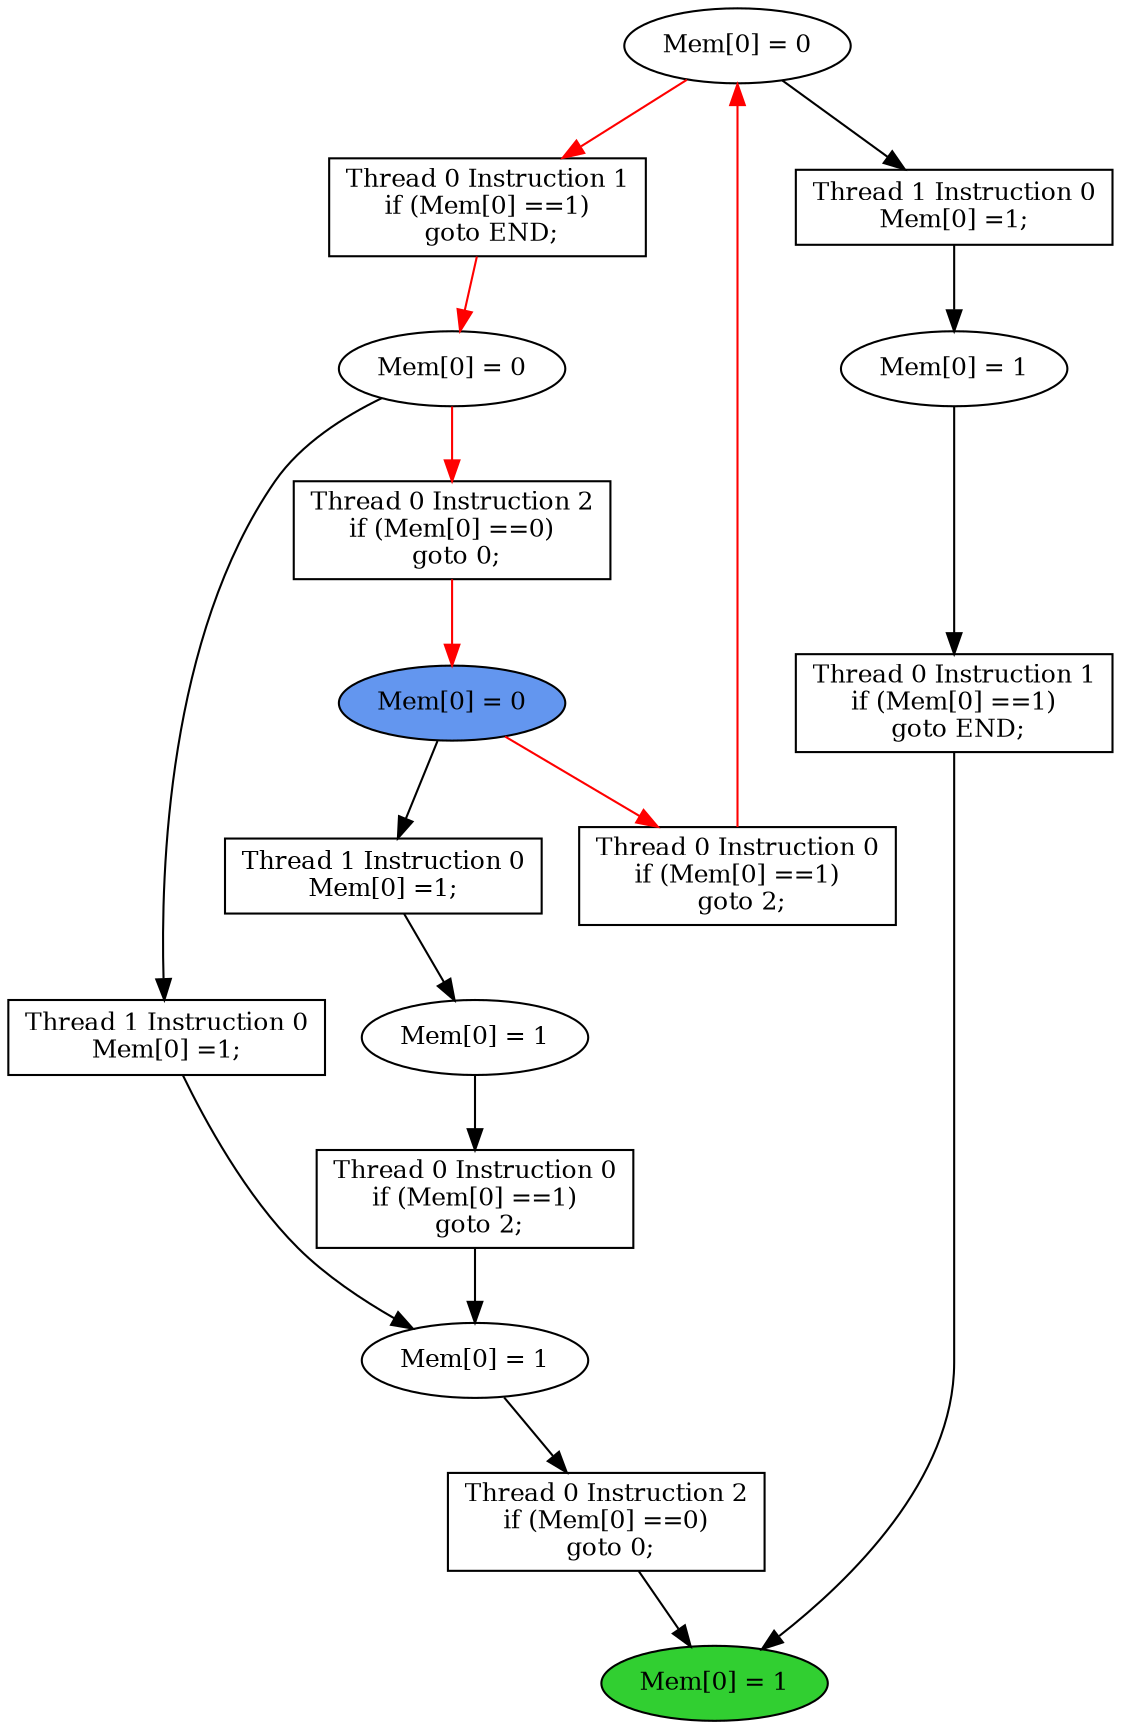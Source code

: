 digraph "graph" {
graph [fontsize=12]
node [fontsize=12]
edge [fontsize=12]
rankdir=TB;
"N17" -> "N10" [uuid = "<A0, END>", color = "#000000", fontcolor = "#ffffff", style = "solid", label = "", dir = "forward", weight = "1"]
"N26" -> "N25" [uuid = "<A1, S4>", color = "#ff0000", fontcolor = "#ffffff", style = "solid", label = "", dir = "forward", weight = "1"]
"N11" -> "N10" [uuid = "<A2, END>", color = "#000000", fontcolor = "#ffffff", style = "solid", label = "", dir = "forward", weight = "1"]
"N24" -> "N23" [uuid = "<A3, START>", color = "#ff0000", fontcolor = "#ffffff", style = "solid", label = "", dir = "forward", weight = "1"]
"N14" -> "N12" [uuid = "<A4, S3>", color = "#000000", fontcolor = "#ffffff", style = "solid", label = "", dir = "forward", weight = "1"]
"N13" -> "N12" [uuid = "<A5, S3>", color = "#000000", fontcolor = "#ffffff", style = "solid", label = "", dir = "forward", weight = "1"]
"N16" -> "N15" [uuid = "<A6, S2>", color = "#000000", fontcolor = "#ffffff", style = "solid", label = "", dir = "forward", weight = "1"]
"N19" -> "N18" [uuid = "<A7, S1>", color = "#000000", fontcolor = "#ffffff", style = "solid", label = "", dir = "forward", weight = "1"]
"N27" -> "N22" [uuid = "<A8, S0>", color = "#ff0000", fontcolor = "#ffffff", style = "solid", label = "", dir = "back", weight = "1"]
"N18" -> "N17" [uuid = "<A0, S1>", color = "#000000", fontcolor = "#ffffff", style = "solid", label = "", dir = "forward", weight = "1"]
"N27" -> "N26" [uuid = "<A1, S0>", color = "#ff0000", fontcolor = "#ffffff", style = "solid", label = "", dir = "forward", weight = "1"]
"N12" -> "N11" [uuid = "<A2, S3>", color = "#000000", fontcolor = "#ffffff", style = "solid", label = "", dir = "forward", weight = "1"]
"N25" -> "N24" [uuid = "<A3, S4>", color = "#ff0000", fontcolor = "#ffffff", style = "solid", label = "", dir = "forward", weight = "1"]
"N15" -> "N14" [uuid = "<A4, S2>", color = "#000000", fontcolor = "#ffffff", style = "solid", label = "", dir = "forward", weight = "1"]
"N25" -> "N13" [uuid = "<A5, S4>", color = "#000000", fontcolor = "#ffffff", style = "solid", label = "", dir = "forward", weight = "1"]
"N23" -> "N16" [uuid = "<A6, START>", color = "#000000", fontcolor = "#ffffff", style = "solid", label = "", dir = "forward", weight = "1"]
"N27" -> "N19" [uuid = "<A7, S0>", color = "#000000", fontcolor = "#ffffff", style = "solid", label = "", dir = "forward", weight = "1"]
"N23" -> "N22" [uuid = "<A8, START>", color = "#ff0000", fontcolor = "#ffffff", style = "solid", label = "", dir = "forward", weight = "1"]
"N10" [uuid="END", label="Mem[0] = 1", fillcolor = "#31cf31", fontcolor = "#000000", shape = "ellipse", style = "filled, solid"]
"N11" [uuid="A2", label="Thread 0 Instruction 2
if (Mem[0] ==0)
 goto 0;", fillcolor = "#ffffff", fontcolor = "#000000", shape = "box", style = "filled, solid"]
"N12" [uuid="S3", label="Mem[0] = 1", fillcolor = "#ffffff", fontcolor = "#000000", shape = "ellipse", style = "filled, solid"]
"N13" [uuid="A5", label="Thread 1 Instruction 0
Mem[0] =1;", fillcolor = "#ffffff", fontcolor = "#000000", shape = "box", style = "filled, solid"]
"N14" [uuid="A4", label="Thread 0 Instruction 0
if (Mem[0] ==1)
 goto 2;", fillcolor = "#ffffff", fontcolor = "#000000", shape = "box", style = "filled, solid"]
"N15" [uuid="S2", label="Mem[0] = 1", fillcolor = "#ffffff", fontcolor = "#000000", shape = "ellipse", style = "filled, solid"]
"N16" [uuid="A6", label="Thread 1 Instruction 0
Mem[0] =1;", fillcolor = "#ffffff", fontcolor = "#000000", shape = "box", style = "filled, solid"]
"N17" [uuid="A0", label="Thread 0 Instruction 1
if (Mem[0] ==1)
 goto END;", fillcolor = "#ffffff", fontcolor = "#000000", shape = "box", style = "filled, solid"]
"N18" [uuid="S1", label="Mem[0] = 1", fillcolor = "#ffffff", fontcolor = "#000000", shape = "ellipse", style = "filled, solid"]
"N19" [uuid="A7", label="Thread 1 Instruction 0
Mem[0] =1;", fillcolor = "#ffffff", fontcolor = "#000000", shape = "box", style = "filled, solid"]
"N22" [uuid="A8", label="Thread 0 Instruction 0
if (Mem[0] ==1)
 goto 2;", fillcolor = "#ffffff", fontcolor = "#000000", shape = "box", style = "filled, solid"]
"N23" [uuid="START", label="Mem[0] = 0", fillcolor = "#6396ef", fontcolor = "#000000", shape = "ellipse", style = "filled, solid"]
"N24" [uuid="A3", label="Thread 0 Instruction 2
if (Mem[0] ==0)
 goto 0;", fillcolor = "#ffffff", fontcolor = "#000000", shape = "box", style = "filled, solid"]
"N25" [uuid="S4", label="Mem[0] = 0", fillcolor = "#ffffff", fontcolor = "#000000", shape = "ellipse", style = "filled, solid"]
"N26" [uuid="A1", label="Thread 0 Instruction 1
if (Mem[0] ==1)
 goto END;", fillcolor = "#ffffff", fontcolor = "#000000", shape = "box", style = "filled, solid"]
"N27" [uuid="S0", label="Mem[0] = 0", fillcolor = "#ffffff", fontcolor = "#000000", shape = "ellipse", style = "filled, solid"]
}